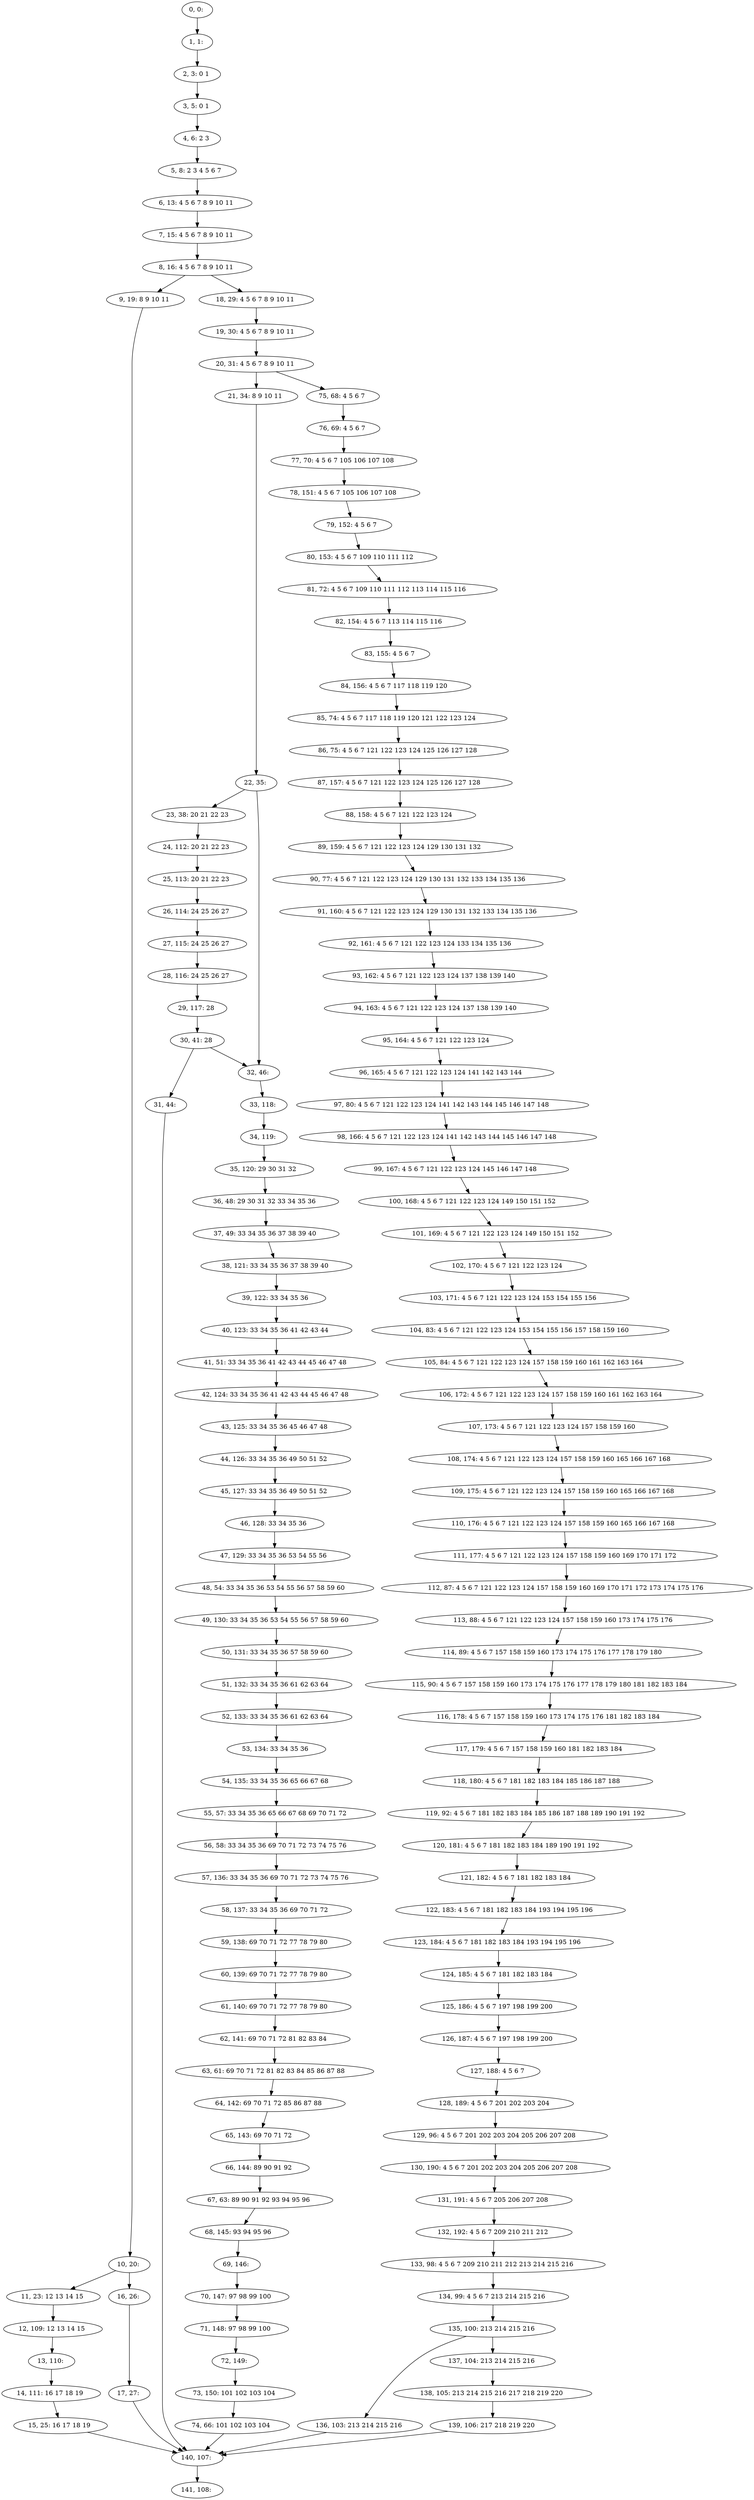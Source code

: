digraph G {
0[label="0, 0: "];
1[label="1, 1: "];
2[label="2, 3: 0 1 "];
3[label="3, 5: 0 1 "];
4[label="4, 6: 2 3 "];
5[label="5, 8: 2 3 4 5 6 7 "];
6[label="6, 13: 4 5 6 7 8 9 10 11 "];
7[label="7, 15: 4 5 6 7 8 9 10 11 "];
8[label="8, 16: 4 5 6 7 8 9 10 11 "];
9[label="9, 19: 8 9 10 11 "];
10[label="10, 20: "];
11[label="11, 23: 12 13 14 15 "];
12[label="12, 109: 12 13 14 15 "];
13[label="13, 110: "];
14[label="14, 111: 16 17 18 19 "];
15[label="15, 25: 16 17 18 19 "];
16[label="16, 26: "];
17[label="17, 27: "];
18[label="18, 29: 4 5 6 7 8 9 10 11 "];
19[label="19, 30: 4 5 6 7 8 9 10 11 "];
20[label="20, 31: 4 5 6 7 8 9 10 11 "];
21[label="21, 34: 8 9 10 11 "];
22[label="22, 35: "];
23[label="23, 38: 20 21 22 23 "];
24[label="24, 112: 20 21 22 23 "];
25[label="25, 113: 20 21 22 23 "];
26[label="26, 114: 24 25 26 27 "];
27[label="27, 115: 24 25 26 27 "];
28[label="28, 116: 24 25 26 27 "];
29[label="29, 117: 28 "];
30[label="30, 41: 28 "];
31[label="31, 44: "];
32[label="32, 46: "];
33[label="33, 118: "];
34[label="34, 119: "];
35[label="35, 120: 29 30 31 32 "];
36[label="36, 48: 29 30 31 32 33 34 35 36 "];
37[label="37, 49: 33 34 35 36 37 38 39 40 "];
38[label="38, 121: 33 34 35 36 37 38 39 40 "];
39[label="39, 122: 33 34 35 36 "];
40[label="40, 123: 33 34 35 36 41 42 43 44 "];
41[label="41, 51: 33 34 35 36 41 42 43 44 45 46 47 48 "];
42[label="42, 124: 33 34 35 36 41 42 43 44 45 46 47 48 "];
43[label="43, 125: 33 34 35 36 45 46 47 48 "];
44[label="44, 126: 33 34 35 36 49 50 51 52 "];
45[label="45, 127: 33 34 35 36 49 50 51 52 "];
46[label="46, 128: 33 34 35 36 "];
47[label="47, 129: 33 34 35 36 53 54 55 56 "];
48[label="48, 54: 33 34 35 36 53 54 55 56 57 58 59 60 "];
49[label="49, 130: 33 34 35 36 53 54 55 56 57 58 59 60 "];
50[label="50, 131: 33 34 35 36 57 58 59 60 "];
51[label="51, 132: 33 34 35 36 61 62 63 64 "];
52[label="52, 133: 33 34 35 36 61 62 63 64 "];
53[label="53, 134: 33 34 35 36 "];
54[label="54, 135: 33 34 35 36 65 66 67 68 "];
55[label="55, 57: 33 34 35 36 65 66 67 68 69 70 71 72 "];
56[label="56, 58: 33 34 35 36 69 70 71 72 73 74 75 76 "];
57[label="57, 136: 33 34 35 36 69 70 71 72 73 74 75 76 "];
58[label="58, 137: 33 34 35 36 69 70 71 72 "];
59[label="59, 138: 69 70 71 72 77 78 79 80 "];
60[label="60, 139: 69 70 71 72 77 78 79 80 "];
61[label="61, 140: 69 70 71 72 77 78 79 80 "];
62[label="62, 141: 69 70 71 72 81 82 83 84 "];
63[label="63, 61: 69 70 71 72 81 82 83 84 85 86 87 88 "];
64[label="64, 142: 69 70 71 72 85 86 87 88 "];
65[label="65, 143: 69 70 71 72 "];
66[label="66, 144: 89 90 91 92 "];
67[label="67, 63: 89 90 91 92 93 94 95 96 "];
68[label="68, 145: 93 94 95 96 "];
69[label="69, 146: "];
70[label="70, 147: 97 98 99 100 "];
71[label="71, 148: 97 98 99 100 "];
72[label="72, 149: "];
73[label="73, 150: 101 102 103 104 "];
74[label="74, 66: 101 102 103 104 "];
75[label="75, 68: 4 5 6 7 "];
76[label="76, 69: 4 5 6 7 "];
77[label="77, 70: 4 5 6 7 105 106 107 108 "];
78[label="78, 151: 4 5 6 7 105 106 107 108 "];
79[label="79, 152: 4 5 6 7 "];
80[label="80, 153: 4 5 6 7 109 110 111 112 "];
81[label="81, 72: 4 5 6 7 109 110 111 112 113 114 115 116 "];
82[label="82, 154: 4 5 6 7 113 114 115 116 "];
83[label="83, 155: 4 5 6 7 "];
84[label="84, 156: 4 5 6 7 117 118 119 120 "];
85[label="85, 74: 4 5 6 7 117 118 119 120 121 122 123 124 "];
86[label="86, 75: 4 5 6 7 121 122 123 124 125 126 127 128 "];
87[label="87, 157: 4 5 6 7 121 122 123 124 125 126 127 128 "];
88[label="88, 158: 4 5 6 7 121 122 123 124 "];
89[label="89, 159: 4 5 6 7 121 122 123 124 129 130 131 132 "];
90[label="90, 77: 4 5 6 7 121 122 123 124 129 130 131 132 133 134 135 136 "];
91[label="91, 160: 4 5 6 7 121 122 123 124 129 130 131 132 133 134 135 136 "];
92[label="92, 161: 4 5 6 7 121 122 123 124 133 134 135 136 "];
93[label="93, 162: 4 5 6 7 121 122 123 124 137 138 139 140 "];
94[label="94, 163: 4 5 6 7 121 122 123 124 137 138 139 140 "];
95[label="95, 164: 4 5 6 7 121 122 123 124 "];
96[label="96, 165: 4 5 6 7 121 122 123 124 141 142 143 144 "];
97[label="97, 80: 4 5 6 7 121 122 123 124 141 142 143 144 145 146 147 148 "];
98[label="98, 166: 4 5 6 7 121 122 123 124 141 142 143 144 145 146 147 148 "];
99[label="99, 167: 4 5 6 7 121 122 123 124 145 146 147 148 "];
100[label="100, 168: 4 5 6 7 121 122 123 124 149 150 151 152 "];
101[label="101, 169: 4 5 6 7 121 122 123 124 149 150 151 152 "];
102[label="102, 170: 4 5 6 7 121 122 123 124 "];
103[label="103, 171: 4 5 6 7 121 122 123 124 153 154 155 156 "];
104[label="104, 83: 4 5 6 7 121 122 123 124 153 154 155 156 157 158 159 160 "];
105[label="105, 84: 4 5 6 7 121 122 123 124 157 158 159 160 161 162 163 164 "];
106[label="106, 172: 4 5 6 7 121 122 123 124 157 158 159 160 161 162 163 164 "];
107[label="107, 173: 4 5 6 7 121 122 123 124 157 158 159 160 "];
108[label="108, 174: 4 5 6 7 121 122 123 124 157 158 159 160 165 166 167 168 "];
109[label="109, 175: 4 5 6 7 121 122 123 124 157 158 159 160 165 166 167 168 "];
110[label="110, 176: 4 5 6 7 121 122 123 124 157 158 159 160 165 166 167 168 "];
111[label="111, 177: 4 5 6 7 121 122 123 124 157 158 159 160 169 170 171 172 "];
112[label="112, 87: 4 5 6 7 121 122 123 124 157 158 159 160 169 170 171 172 173 174 175 176 "];
113[label="113, 88: 4 5 6 7 121 122 123 124 157 158 159 160 173 174 175 176 "];
114[label="114, 89: 4 5 6 7 157 158 159 160 173 174 175 176 177 178 179 180 "];
115[label="115, 90: 4 5 6 7 157 158 159 160 173 174 175 176 177 178 179 180 181 182 183 184 "];
116[label="116, 178: 4 5 6 7 157 158 159 160 173 174 175 176 181 182 183 184 "];
117[label="117, 179: 4 5 6 7 157 158 159 160 181 182 183 184 "];
118[label="118, 180: 4 5 6 7 181 182 183 184 185 186 187 188 "];
119[label="119, 92: 4 5 6 7 181 182 183 184 185 186 187 188 189 190 191 192 "];
120[label="120, 181: 4 5 6 7 181 182 183 184 189 190 191 192 "];
121[label="121, 182: 4 5 6 7 181 182 183 184 "];
122[label="122, 183: 4 5 6 7 181 182 183 184 193 194 195 196 "];
123[label="123, 184: 4 5 6 7 181 182 183 184 193 194 195 196 "];
124[label="124, 185: 4 5 6 7 181 182 183 184 "];
125[label="125, 186: 4 5 6 7 197 198 199 200 "];
126[label="126, 187: 4 5 6 7 197 198 199 200 "];
127[label="127, 188: 4 5 6 7 "];
128[label="128, 189: 4 5 6 7 201 202 203 204 "];
129[label="129, 96: 4 5 6 7 201 202 203 204 205 206 207 208 "];
130[label="130, 190: 4 5 6 7 201 202 203 204 205 206 207 208 "];
131[label="131, 191: 4 5 6 7 205 206 207 208 "];
132[label="132, 192: 4 5 6 7 209 210 211 212 "];
133[label="133, 98: 4 5 6 7 209 210 211 212 213 214 215 216 "];
134[label="134, 99: 4 5 6 7 213 214 215 216 "];
135[label="135, 100: 213 214 215 216 "];
136[label="136, 103: 213 214 215 216 "];
137[label="137, 104: 213 214 215 216 "];
138[label="138, 105: 213 214 215 216 217 218 219 220 "];
139[label="139, 106: 217 218 219 220 "];
140[label="140, 107: "];
141[label="141, 108: "];
0->1 ;
1->2 ;
2->3 ;
3->4 ;
4->5 ;
5->6 ;
6->7 ;
7->8 ;
8->9 ;
8->18 ;
9->10 ;
10->11 ;
10->16 ;
11->12 ;
12->13 ;
13->14 ;
14->15 ;
15->140 ;
16->17 ;
17->140 ;
18->19 ;
19->20 ;
20->21 ;
20->75 ;
21->22 ;
22->23 ;
22->32 ;
23->24 ;
24->25 ;
25->26 ;
26->27 ;
27->28 ;
28->29 ;
29->30 ;
30->31 ;
30->32 ;
31->140 ;
32->33 ;
33->34 ;
34->35 ;
35->36 ;
36->37 ;
37->38 ;
38->39 ;
39->40 ;
40->41 ;
41->42 ;
42->43 ;
43->44 ;
44->45 ;
45->46 ;
46->47 ;
47->48 ;
48->49 ;
49->50 ;
50->51 ;
51->52 ;
52->53 ;
53->54 ;
54->55 ;
55->56 ;
56->57 ;
57->58 ;
58->59 ;
59->60 ;
60->61 ;
61->62 ;
62->63 ;
63->64 ;
64->65 ;
65->66 ;
66->67 ;
67->68 ;
68->69 ;
69->70 ;
70->71 ;
71->72 ;
72->73 ;
73->74 ;
74->140 ;
75->76 ;
76->77 ;
77->78 ;
78->79 ;
79->80 ;
80->81 ;
81->82 ;
82->83 ;
83->84 ;
84->85 ;
85->86 ;
86->87 ;
87->88 ;
88->89 ;
89->90 ;
90->91 ;
91->92 ;
92->93 ;
93->94 ;
94->95 ;
95->96 ;
96->97 ;
97->98 ;
98->99 ;
99->100 ;
100->101 ;
101->102 ;
102->103 ;
103->104 ;
104->105 ;
105->106 ;
106->107 ;
107->108 ;
108->109 ;
109->110 ;
110->111 ;
111->112 ;
112->113 ;
113->114 ;
114->115 ;
115->116 ;
116->117 ;
117->118 ;
118->119 ;
119->120 ;
120->121 ;
121->122 ;
122->123 ;
123->124 ;
124->125 ;
125->126 ;
126->127 ;
127->128 ;
128->129 ;
129->130 ;
130->131 ;
131->132 ;
132->133 ;
133->134 ;
134->135 ;
135->136 ;
135->137 ;
136->140 ;
137->138 ;
138->139 ;
139->140 ;
140->141 ;
}
